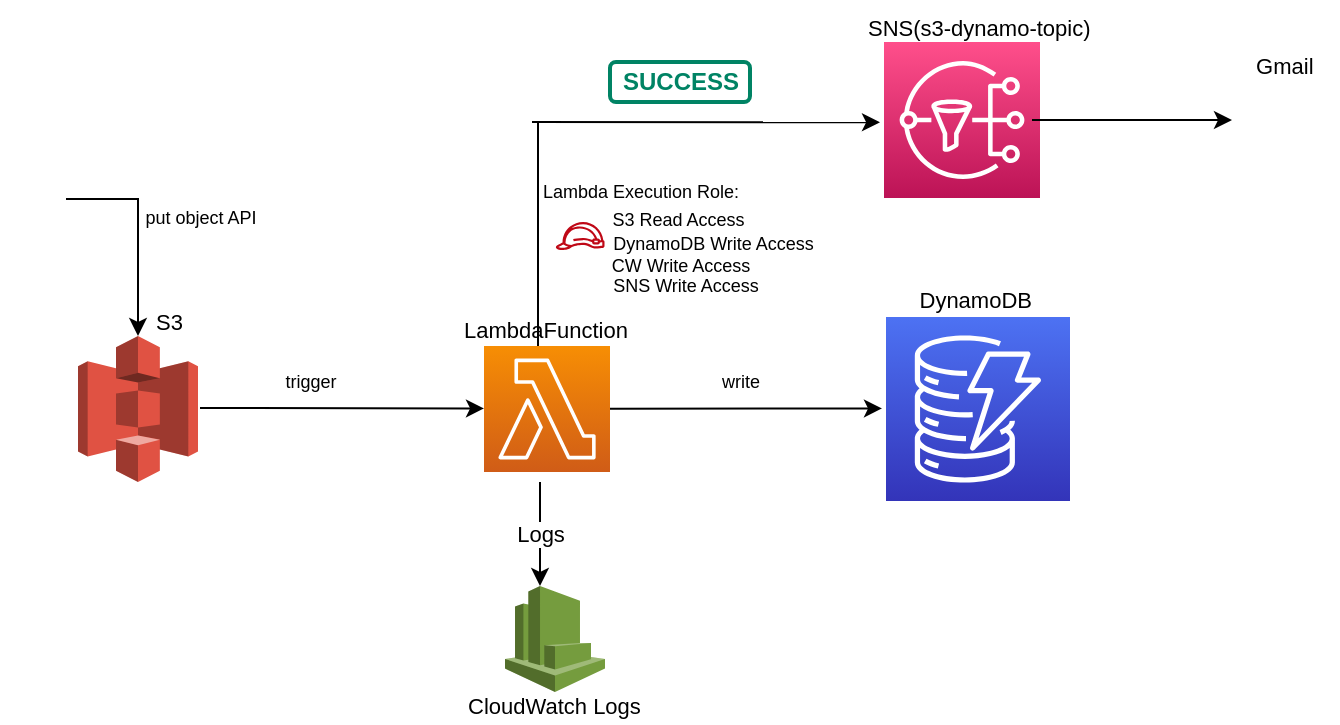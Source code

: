 <mxfile version="20.2.3" type="github">
  <diagram id="RTVtzZQdoQTfXK5mdy-T" name="Page-1">
    <mxGraphModel dx="950" dy="435" grid="1" gridSize="10" guides="1" tooltips="1" connect="1" arrows="1" fold="1" page="1" pageScale="1" pageWidth="827" pageHeight="1169" math="0" shadow="0">
      <root>
        <mxCell id="0" />
        <mxCell id="1" parent="0" />
        <mxCell id="bs_kAsDZj9vUem20uVy0-1" value="" style="outlineConnect=0;dashed=0;verticalLabelPosition=bottom;verticalAlign=top;align=center;html=1;shape=mxgraph.aws3.s3;fillColor=#E05243;gradientColor=none;" vertex="1" parent="1">
          <mxGeometry x="99" y="367" width="60" height="73" as="geometry" />
        </mxCell>
        <mxCell id="bs_kAsDZj9vUem20uVy0-2" value="" style="sketch=0;points=[[0,0,0],[0.25,0,0],[0.5,0,0],[0.75,0,0],[1,0,0],[0,1,0],[0.25,1,0],[0.5,1,0],[0.75,1,0],[1,1,0],[0,0.25,0],[0,0.5,0],[0,0.75,0],[1,0.25,0],[1,0.5,0],[1,0.75,0]];outlineConnect=0;fontColor=#232F3E;gradientColor=#F78E04;gradientDirection=north;fillColor=#D05C17;strokeColor=#ffffff;dashed=0;verticalLabelPosition=bottom;verticalAlign=top;align=center;html=1;fontSize=12;fontStyle=0;aspect=fixed;shape=mxgraph.aws4.resourceIcon;resIcon=mxgraph.aws4.lambda;" vertex="1" parent="1">
          <mxGeometry x="302" y="372" width="63" height="63" as="geometry" />
        </mxCell>
        <mxCell id="bs_kAsDZj9vUem20uVy0-3" value="" style="sketch=0;points=[[0,0,0],[0.25,0,0],[0.5,0,0],[0.75,0,0],[1,0,0],[0,1,0],[0.25,1,0],[0.5,1,0],[0.75,1,0],[1,1,0],[0,0.25,0],[0,0.5,0],[0,0.75,0],[1,0.25,0],[1,0.5,0],[1,0.75,0]];outlineConnect=0;fontColor=#232F3E;gradientColor=#4D72F3;gradientDirection=north;fillColor=#3334B9;strokeColor=#ffffff;dashed=0;verticalLabelPosition=bottom;verticalAlign=top;align=center;html=1;fontSize=12;fontStyle=0;aspect=fixed;shape=mxgraph.aws4.resourceIcon;resIcon=mxgraph.aws4.dynamodb;" vertex="1" parent="1">
          <mxGeometry x="503" y="357.5" width="92" height="92" as="geometry" />
        </mxCell>
        <mxCell id="bs_kAsDZj9vUem20uVy0-4" value="" style="outlineConnect=0;dashed=0;verticalLabelPosition=bottom;verticalAlign=top;align=center;html=1;shape=mxgraph.aws3.cloudwatch;fillColor=#759C3E;gradientColor=none;" vertex="1" parent="1">
          <mxGeometry x="312.5" y="492" width="50" height="53" as="geometry" />
        </mxCell>
        <mxCell id="bs_kAsDZj9vUem20uVy0-6" value="" style="endArrow=classic;html=1;rounded=0;" edge="1" parent="1">
          <mxGeometry relative="1" as="geometry">
            <mxPoint x="160" y="403" as="sourcePoint" />
            <mxPoint x="302" y="403.21" as="targetPoint" />
          </mxGeometry>
        </mxCell>
        <mxCell id="bs_kAsDZj9vUem20uVy0-8" value="S3" style="edgeLabel;resizable=0;html=1;align=left;verticalAlign=bottom;" connectable="0" vertex="1" parent="bs_kAsDZj9vUem20uVy0-6">
          <mxGeometry x="-1" relative="1" as="geometry">
            <mxPoint x="-24" y="-35" as="offset" />
          </mxGeometry>
        </mxCell>
        <mxCell id="bs_kAsDZj9vUem20uVy0-9" value="" style="endArrow=classic;html=1;rounded=0;" edge="1" parent="1">
          <mxGeometry relative="1" as="geometry">
            <mxPoint x="365" y="403.42" as="sourcePoint" />
            <mxPoint x="501" y="403.21" as="targetPoint" />
          </mxGeometry>
        </mxCell>
        <mxCell id="bs_kAsDZj9vUem20uVy0-11" value="CloudWatch Logs" style="edgeLabel;resizable=0;html=1;align=left;verticalAlign=bottom;" connectable="0" vertex="1" parent="bs_kAsDZj9vUem20uVy0-9">
          <mxGeometry x="-1" relative="1" as="geometry">
            <mxPoint x="-73" y="157" as="offset" />
          </mxGeometry>
        </mxCell>
        <mxCell id="bs_kAsDZj9vUem20uVy0-12" value="DynamoDB" style="edgeLabel;resizable=0;html=1;align=right;verticalAlign=bottom;" connectable="0" vertex="1" parent="bs_kAsDZj9vUem20uVy0-9">
          <mxGeometry x="1" relative="1" as="geometry">
            <mxPoint x="76" y="-46" as="offset" />
          </mxGeometry>
        </mxCell>
        <mxCell id="bs_kAsDZj9vUem20uVy0-17" value="" style="sketch=0;outlineConnect=0;fontColor=#232F3E;gradientColor=none;fillColor=#BF0816;strokeColor=none;dashed=0;verticalLabelPosition=bottom;verticalAlign=top;align=center;html=1;fontSize=12;fontStyle=0;aspect=fixed;pointerEvents=1;shape=mxgraph.aws4.role;" vertex="1" parent="1">
          <mxGeometry x="337.68" y="310" width="24.82" height="14" as="geometry" />
        </mxCell>
        <mxCell id="bs_kAsDZj9vUem20uVy0-22" value="" style="endArrow=classic;html=1;rounded=0;entryX=0.35;entryY=0;entryDx=0;entryDy=0;entryPerimeter=0;exitX=0.381;exitY=1.079;exitDx=0;exitDy=0;exitPerimeter=0;" edge="1" parent="1" target="bs_kAsDZj9vUem20uVy0-4">
          <mxGeometry relative="1" as="geometry">
            <mxPoint x="330.003" y="439.977" as="sourcePoint" />
            <mxPoint x="430" y="460" as="targetPoint" />
          </mxGeometry>
        </mxCell>
        <mxCell id="bs_kAsDZj9vUem20uVy0-23" value="Logs" style="edgeLabel;resizable=0;html=1;align=center;verticalAlign=middle;" connectable="0" vertex="1" parent="bs_kAsDZj9vUem20uVy0-22">
          <mxGeometry relative="1" as="geometry" />
        </mxCell>
        <mxCell id="bs_kAsDZj9vUem20uVy0-24" value="LambdaFunction" style="edgeLabel;resizable=0;html=1;align=left;verticalAlign=bottom;" connectable="0" vertex="1" parent="1">
          <mxGeometry x="289.59" y="372.0" as="geometry" />
        </mxCell>
        <mxCell id="bs_kAsDZj9vUem20uVy0-25" value="" style="sketch=0;points=[[0,0,0],[0.25,0,0],[0.5,0,0],[0.75,0,0],[1,0,0],[0,1,0],[0.25,1,0],[0.5,1,0],[0.75,1,0],[1,1,0],[0,0.25,0],[0,0.5,0],[0,0.75,0],[1,0.25,0],[1,0.5,0],[1,0.75,0]];outlineConnect=0;fontColor=#232F3E;gradientColor=#FF4F8B;gradientDirection=north;fillColor=#BC1356;strokeColor=#ffffff;dashed=0;verticalLabelPosition=bottom;verticalAlign=top;align=center;html=1;fontSize=12;fontStyle=0;aspect=fixed;shape=mxgraph.aws4.resourceIcon;resIcon=mxgraph.aws4.sns;" vertex="1" parent="1">
          <mxGeometry x="502" y="220" width="78" height="78" as="geometry" />
        </mxCell>
        <mxCell id="bs_kAsDZj9vUem20uVy0-27" value="" style="endArrow=classic;html=1;rounded=0;" edge="1" parent="1">
          <mxGeometry relative="1" as="geometry">
            <mxPoint x="326" y="260" as="sourcePoint" />
            <mxPoint x="500" y="260.18" as="targetPoint" />
          </mxGeometry>
        </mxCell>
        <mxCell id="bs_kAsDZj9vUem20uVy0-29" value="" style="endArrow=none;html=1;rounded=0;" edge="1" parent="1">
          <mxGeometry width="50" height="50" relative="1" as="geometry">
            <mxPoint x="329" y="372" as="sourcePoint" />
            <mxPoint x="329" y="260" as="targetPoint" />
          </mxGeometry>
        </mxCell>
        <mxCell id="bs_kAsDZj9vUem20uVy0-31" value="&lt;span style=&quot;font-size: 11px;&quot;&gt;SNS(&lt;/span&gt;&lt;span style=&quot;font-size: 11px;&quot;&gt;s3-dynamo-topic)&lt;/span&gt;" style="text;whiteSpace=wrap;html=1;" vertex="1" parent="1">
          <mxGeometry x="492" y="199" width="120" height="40" as="geometry" />
        </mxCell>
        <mxCell id="bs_kAsDZj9vUem20uVy0-32" value="SUCCESS" style="dashed=0;html=1;rounded=1;strokeColor=#008364;fontSize=12;align=center;fontStyle=1;strokeWidth=2;fontColor=#008364" vertex="1" parent="1">
          <mxGeometry x="365" y="230" width="70" height="20" as="geometry" />
        </mxCell>
        <mxCell id="bs_kAsDZj9vUem20uVy0-34" value="" style="shape=image;html=1;verticalAlign=top;verticalLabelPosition=bottom;labelBackgroundColor=#ffffff;imageAspect=0;aspect=fixed;image=https://cdn2.iconfinder.com/data/icons/social-media-2189/48/21-Gmail-128.png" vertex="1" parent="1">
          <mxGeometry x="676" y="232.5" width="53" height="53" as="geometry" />
        </mxCell>
        <mxCell id="bs_kAsDZj9vUem20uVy0-35" value="" style="endArrow=classic;html=1;rounded=0;entryX=0;entryY=0.5;entryDx=0;entryDy=0;" edge="1" parent="1" target="bs_kAsDZj9vUem20uVy0-34">
          <mxGeometry width="50" height="50" relative="1" as="geometry">
            <mxPoint x="576" y="259" as="sourcePoint" />
            <mxPoint x="630" y="215" as="targetPoint" />
          </mxGeometry>
        </mxCell>
        <mxCell id="bs_kAsDZj9vUem20uVy0-36" value="Gmail&amp;nbsp; &amp;nbsp;&amp;nbsp;" style="edgeLabel;resizable=0;html=1;align=right;verticalAlign=bottom;" connectable="0" vertex="1" parent="1">
          <mxGeometry x="729.0" y="240.0" as="geometry" />
        </mxCell>
        <mxCell id="bs_kAsDZj9vUem20uVy0-37" value="&lt;font style=&quot;font-size: 9px;&quot;&gt;Lambda Execution Role:&lt;br&gt;&lt;span style=&quot;background-color: initial;&quot;&gt;&amp;nbsp; &amp;nbsp; &amp;nbsp; &amp;nbsp; &amp;nbsp; &amp;nbsp; &amp;nbsp; &amp;nbsp;S3 Read Access&lt;/span&gt;&lt;br&gt;&lt;/font&gt;&lt;blockquote style=&quot;margin: 0 0 0 40px; border: none; padding: 0px;&quot;&gt;&lt;font style=&quot;font-size: 9px;&quot;&gt;&lt;div style=&quot;&quot;&gt;&lt;span style=&quot;background-color: initial;&quot;&gt;&amp;nbsp; &amp;nbsp; &amp;nbsp; &amp;nbsp; &amp;nbsp; &amp;nbsp; &amp;nbsp;DynamoDB Write Access&lt;/span&gt;&lt;/div&gt;&lt;div style=&quot;&quot;&gt;&lt;span style=&quot;background-color: initial;&quot;&gt;CW Write Access&lt;/span&gt;&lt;br&gt;&lt;/div&gt;&lt;/font&gt;&lt;font style=&quot;font-size: 9px;&quot;&gt;&lt;div style=&quot;&quot;&gt;&lt;span style=&quot;background-color: initial;&quot;&gt;&amp;nbsp; SNS Write Access&lt;/span&gt;&lt;/div&gt;&lt;/font&gt;&lt;/blockquote&gt;" style="text;html=1;align=center;verticalAlign=middle;resizable=0;points=[];autosize=1;strokeColor=none;fillColor=none;" vertex="1" parent="1">
          <mxGeometry x="280" y="282" width="200" height="70" as="geometry" />
        </mxCell>
        <mxCell id="bs_kAsDZj9vUem20uVy0-38" value="trigger" style="text;html=1;align=center;verticalAlign=middle;resizable=0;points=[];autosize=1;strokeColor=none;fillColor=none;fontSize=9;" vertex="1" parent="1">
          <mxGeometry x="190" y="380" width="50" height="20" as="geometry" />
        </mxCell>
        <mxCell id="bs_kAsDZj9vUem20uVy0-39" value="write" style="text;html=1;align=center;verticalAlign=middle;resizable=0;points=[];autosize=1;strokeColor=none;fillColor=none;fontSize=9;" vertex="1" parent="1">
          <mxGeometry x="410" y="380" width="40" height="20" as="geometry" />
        </mxCell>
        <mxCell id="bs_kAsDZj9vUem20uVy0-43" style="edgeStyle=orthogonalEdgeStyle;rounded=0;orthogonalLoop=1;jettySize=auto;html=1;exitX=1;exitY=0.5;exitDx=0;exitDy=0;fontSize=9;entryX=0.5;entryY=0;entryDx=0;entryDy=0;entryPerimeter=0;" edge="1" parent="1" source="bs_kAsDZj9vUem20uVy0-41" target="bs_kAsDZj9vUem20uVy0-1">
          <mxGeometry relative="1" as="geometry">
            <mxPoint x="130" y="360" as="targetPoint" />
          </mxGeometry>
        </mxCell>
        <mxCell id="bs_kAsDZj9vUem20uVy0-41" value="" style="shape=image;html=1;verticalAlign=top;verticalLabelPosition=bottom;labelBackgroundColor=#ffffff;imageAspect=0;aspect=fixed;image=https://cdn3.iconfinder.com/data/icons/cad-database-presentation-spreadsheet-vector-fil-2/512/19-128.png;fontSize=9;" vertex="1" parent="1">
          <mxGeometry x="60" y="282" width="33" height="33" as="geometry" />
        </mxCell>
        <mxCell id="bs_kAsDZj9vUem20uVy0-44" value="put object API" style="text;html=1;align=center;verticalAlign=middle;resizable=0;points=[];autosize=1;strokeColor=none;fillColor=none;fontSize=9;" vertex="1" parent="1">
          <mxGeometry x="120" y="298" width="80" height="20" as="geometry" />
        </mxCell>
      </root>
    </mxGraphModel>
  </diagram>
</mxfile>
